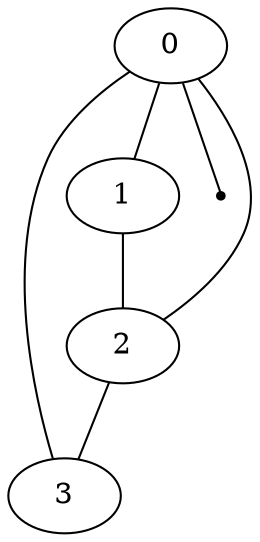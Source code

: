 graph {
  size="5,5";

  var0[label="0", pos="0,1.05038!"];
  var1[label="1", pos="1.1432,2.00656!"];
  var2[label="2", pos="1.98179,1.17699!"];
  var3[label="3", pos="0.935132,0!"];

  var0--var1;
  var1--var2;
  var2--var3;
  var2--var0;
  var0--var3;
  factor5[label="", shape=point];
  var0--factor5;
}
